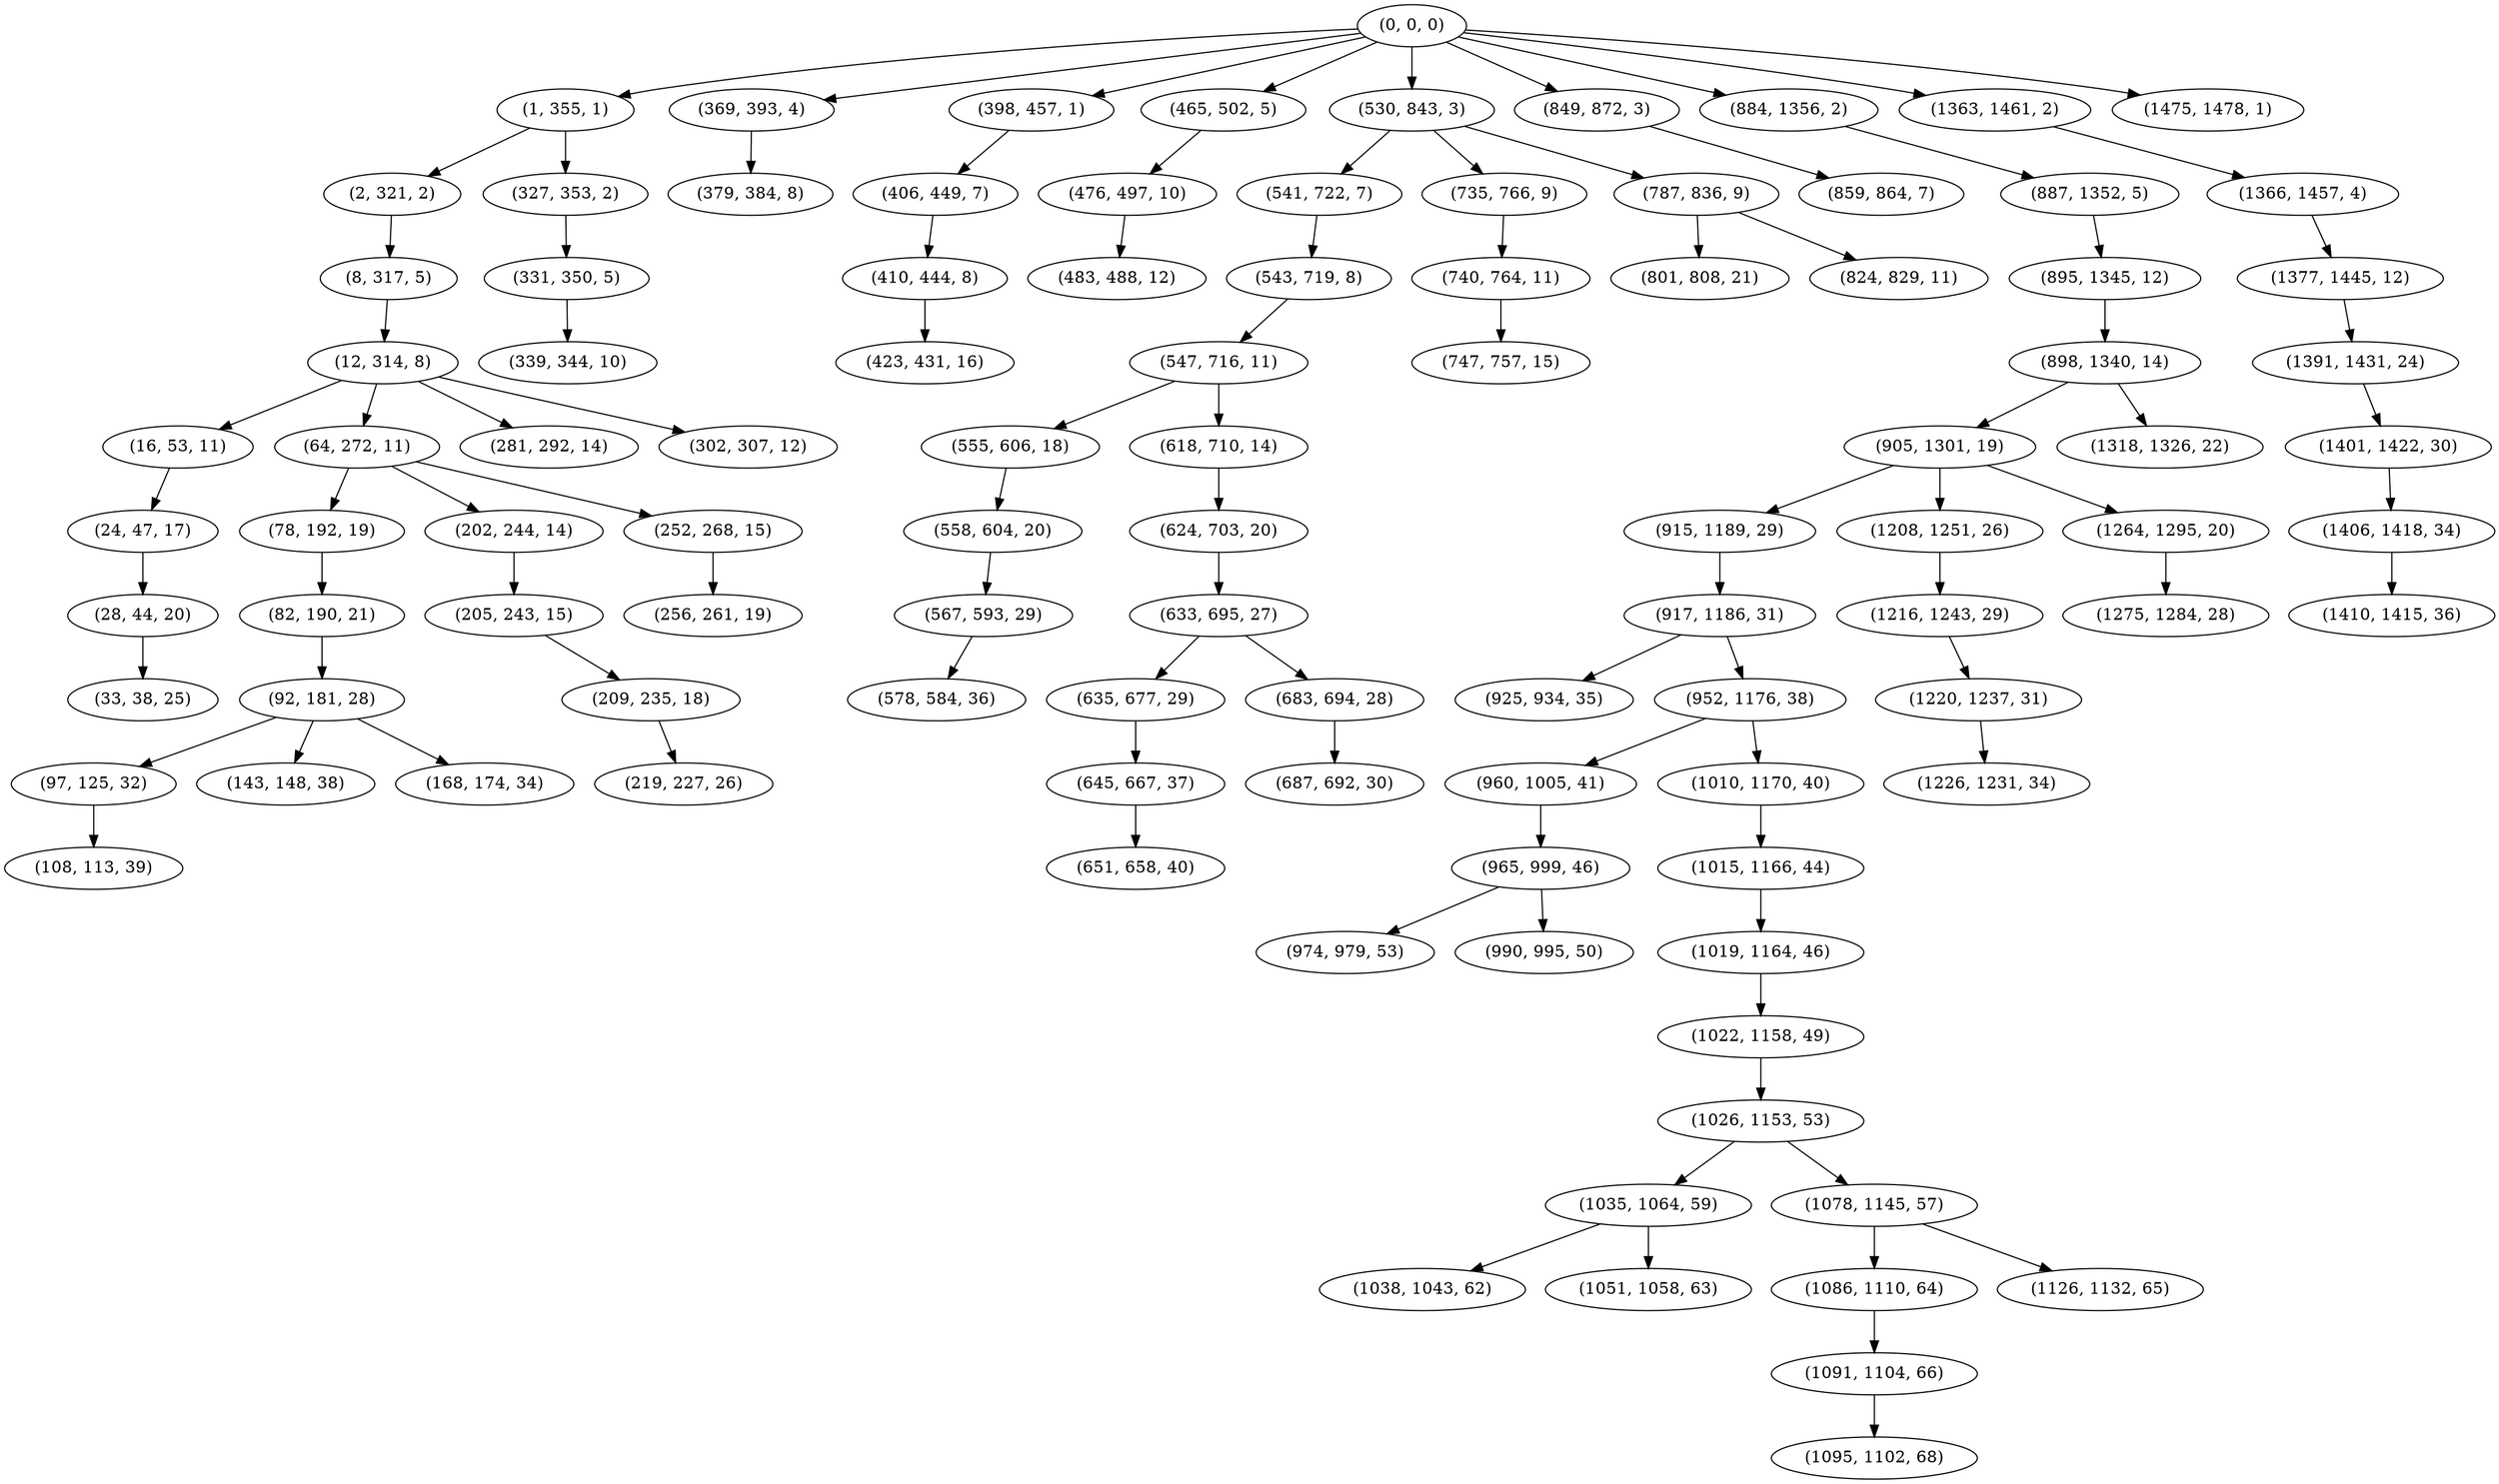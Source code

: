 digraph tree {
    "(0, 0, 0)";
    "(1, 355, 1)";
    "(2, 321, 2)";
    "(8, 317, 5)";
    "(12, 314, 8)";
    "(16, 53, 11)";
    "(24, 47, 17)";
    "(28, 44, 20)";
    "(33, 38, 25)";
    "(64, 272, 11)";
    "(78, 192, 19)";
    "(82, 190, 21)";
    "(92, 181, 28)";
    "(97, 125, 32)";
    "(108, 113, 39)";
    "(143, 148, 38)";
    "(168, 174, 34)";
    "(202, 244, 14)";
    "(205, 243, 15)";
    "(209, 235, 18)";
    "(219, 227, 26)";
    "(252, 268, 15)";
    "(256, 261, 19)";
    "(281, 292, 14)";
    "(302, 307, 12)";
    "(327, 353, 2)";
    "(331, 350, 5)";
    "(339, 344, 10)";
    "(369, 393, 4)";
    "(379, 384, 8)";
    "(398, 457, 1)";
    "(406, 449, 7)";
    "(410, 444, 8)";
    "(423, 431, 16)";
    "(465, 502, 5)";
    "(476, 497, 10)";
    "(483, 488, 12)";
    "(530, 843, 3)";
    "(541, 722, 7)";
    "(543, 719, 8)";
    "(547, 716, 11)";
    "(555, 606, 18)";
    "(558, 604, 20)";
    "(567, 593, 29)";
    "(578, 584, 36)";
    "(618, 710, 14)";
    "(624, 703, 20)";
    "(633, 695, 27)";
    "(635, 677, 29)";
    "(645, 667, 37)";
    "(651, 658, 40)";
    "(683, 694, 28)";
    "(687, 692, 30)";
    "(735, 766, 9)";
    "(740, 764, 11)";
    "(747, 757, 15)";
    "(787, 836, 9)";
    "(801, 808, 21)";
    "(824, 829, 11)";
    "(849, 872, 3)";
    "(859, 864, 7)";
    "(884, 1356, 2)";
    "(887, 1352, 5)";
    "(895, 1345, 12)";
    "(898, 1340, 14)";
    "(905, 1301, 19)";
    "(915, 1189, 29)";
    "(917, 1186, 31)";
    "(925, 934, 35)";
    "(952, 1176, 38)";
    "(960, 1005, 41)";
    "(965, 999, 46)";
    "(974, 979, 53)";
    "(990, 995, 50)";
    "(1010, 1170, 40)";
    "(1015, 1166, 44)";
    "(1019, 1164, 46)";
    "(1022, 1158, 49)";
    "(1026, 1153, 53)";
    "(1035, 1064, 59)";
    "(1038, 1043, 62)";
    "(1051, 1058, 63)";
    "(1078, 1145, 57)";
    "(1086, 1110, 64)";
    "(1091, 1104, 66)";
    "(1095, 1102, 68)";
    "(1126, 1132, 65)";
    "(1208, 1251, 26)";
    "(1216, 1243, 29)";
    "(1220, 1237, 31)";
    "(1226, 1231, 34)";
    "(1264, 1295, 20)";
    "(1275, 1284, 28)";
    "(1318, 1326, 22)";
    "(1363, 1461, 2)";
    "(1366, 1457, 4)";
    "(1377, 1445, 12)";
    "(1391, 1431, 24)";
    "(1401, 1422, 30)";
    "(1406, 1418, 34)";
    "(1410, 1415, 36)";
    "(1475, 1478, 1)";
    "(0, 0, 0)" -> "(1, 355, 1)";
    "(0, 0, 0)" -> "(369, 393, 4)";
    "(0, 0, 0)" -> "(398, 457, 1)";
    "(0, 0, 0)" -> "(465, 502, 5)";
    "(0, 0, 0)" -> "(530, 843, 3)";
    "(0, 0, 0)" -> "(849, 872, 3)";
    "(0, 0, 0)" -> "(884, 1356, 2)";
    "(0, 0, 0)" -> "(1363, 1461, 2)";
    "(0, 0, 0)" -> "(1475, 1478, 1)";
    "(1, 355, 1)" -> "(2, 321, 2)";
    "(1, 355, 1)" -> "(327, 353, 2)";
    "(2, 321, 2)" -> "(8, 317, 5)";
    "(8, 317, 5)" -> "(12, 314, 8)";
    "(12, 314, 8)" -> "(16, 53, 11)";
    "(12, 314, 8)" -> "(64, 272, 11)";
    "(12, 314, 8)" -> "(281, 292, 14)";
    "(12, 314, 8)" -> "(302, 307, 12)";
    "(16, 53, 11)" -> "(24, 47, 17)";
    "(24, 47, 17)" -> "(28, 44, 20)";
    "(28, 44, 20)" -> "(33, 38, 25)";
    "(64, 272, 11)" -> "(78, 192, 19)";
    "(64, 272, 11)" -> "(202, 244, 14)";
    "(64, 272, 11)" -> "(252, 268, 15)";
    "(78, 192, 19)" -> "(82, 190, 21)";
    "(82, 190, 21)" -> "(92, 181, 28)";
    "(92, 181, 28)" -> "(97, 125, 32)";
    "(92, 181, 28)" -> "(143, 148, 38)";
    "(92, 181, 28)" -> "(168, 174, 34)";
    "(97, 125, 32)" -> "(108, 113, 39)";
    "(202, 244, 14)" -> "(205, 243, 15)";
    "(205, 243, 15)" -> "(209, 235, 18)";
    "(209, 235, 18)" -> "(219, 227, 26)";
    "(252, 268, 15)" -> "(256, 261, 19)";
    "(327, 353, 2)" -> "(331, 350, 5)";
    "(331, 350, 5)" -> "(339, 344, 10)";
    "(369, 393, 4)" -> "(379, 384, 8)";
    "(398, 457, 1)" -> "(406, 449, 7)";
    "(406, 449, 7)" -> "(410, 444, 8)";
    "(410, 444, 8)" -> "(423, 431, 16)";
    "(465, 502, 5)" -> "(476, 497, 10)";
    "(476, 497, 10)" -> "(483, 488, 12)";
    "(530, 843, 3)" -> "(541, 722, 7)";
    "(530, 843, 3)" -> "(735, 766, 9)";
    "(530, 843, 3)" -> "(787, 836, 9)";
    "(541, 722, 7)" -> "(543, 719, 8)";
    "(543, 719, 8)" -> "(547, 716, 11)";
    "(547, 716, 11)" -> "(555, 606, 18)";
    "(547, 716, 11)" -> "(618, 710, 14)";
    "(555, 606, 18)" -> "(558, 604, 20)";
    "(558, 604, 20)" -> "(567, 593, 29)";
    "(567, 593, 29)" -> "(578, 584, 36)";
    "(618, 710, 14)" -> "(624, 703, 20)";
    "(624, 703, 20)" -> "(633, 695, 27)";
    "(633, 695, 27)" -> "(635, 677, 29)";
    "(633, 695, 27)" -> "(683, 694, 28)";
    "(635, 677, 29)" -> "(645, 667, 37)";
    "(645, 667, 37)" -> "(651, 658, 40)";
    "(683, 694, 28)" -> "(687, 692, 30)";
    "(735, 766, 9)" -> "(740, 764, 11)";
    "(740, 764, 11)" -> "(747, 757, 15)";
    "(787, 836, 9)" -> "(801, 808, 21)";
    "(787, 836, 9)" -> "(824, 829, 11)";
    "(849, 872, 3)" -> "(859, 864, 7)";
    "(884, 1356, 2)" -> "(887, 1352, 5)";
    "(887, 1352, 5)" -> "(895, 1345, 12)";
    "(895, 1345, 12)" -> "(898, 1340, 14)";
    "(898, 1340, 14)" -> "(905, 1301, 19)";
    "(898, 1340, 14)" -> "(1318, 1326, 22)";
    "(905, 1301, 19)" -> "(915, 1189, 29)";
    "(905, 1301, 19)" -> "(1208, 1251, 26)";
    "(905, 1301, 19)" -> "(1264, 1295, 20)";
    "(915, 1189, 29)" -> "(917, 1186, 31)";
    "(917, 1186, 31)" -> "(925, 934, 35)";
    "(917, 1186, 31)" -> "(952, 1176, 38)";
    "(952, 1176, 38)" -> "(960, 1005, 41)";
    "(952, 1176, 38)" -> "(1010, 1170, 40)";
    "(960, 1005, 41)" -> "(965, 999, 46)";
    "(965, 999, 46)" -> "(974, 979, 53)";
    "(965, 999, 46)" -> "(990, 995, 50)";
    "(1010, 1170, 40)" -> "(1015, 1166, 44)";
    "(1015, 1166, 44)" -> "(1019, 1164, 46)";
    "(1019, 1164, 46)" -> "(1022, 1158, 49)";
    "(1022, 1158, 49)" -> "(1026, 1153, 53)";
    "(1026, 1153, 53)" -> "(1035, 1064, 59)";
    "(1026, 1153, 53)" -> "(1078, 1145, 57)";
    "(1035, 1064, 59)" -> "(1038, 1043, 62)";
    "(1035, 1064, 59)" -> "(1051, 1058, 63)";
    "(1078, 1145, 57)" -> "(1086, 1110, 64)";
    "(1078, 1145, 57)" -> "(1126, 1132, 65)";
    "(1086, 1110, 64)" -> "(1091, 1104, 66)";
    "(1091, 1104, 66)" -> "(1095, 1102, 68)";
    "(1208, 1251, 26)" -> "(1216, 1243, 29)";
    "(1216, 1243, 29)" -> "(1220, 1237, 31)";
    "(1220, 1237, 31)" -> "(1226, 1231, 34)";
    "(1264, 1295, 20)" -> "(1275, 1284, 28)";
    "(1363, 1461, 2)" -> "(1366, 1457, 4)";
    "(1366, 1457, 4)" -> "(1377, 1445, 12)";
    "(1377, 1445, 12)" -> "(1391, 1431, 24)";
    "(1391, 1431, 24)" -> "(1401, 1422, 30)";
    "(1401, 1422, 30)" -> "(1406, 1418, 34)";
    "(1406, 1418, 34)" -> "(1410, 1415, 36)";
}
